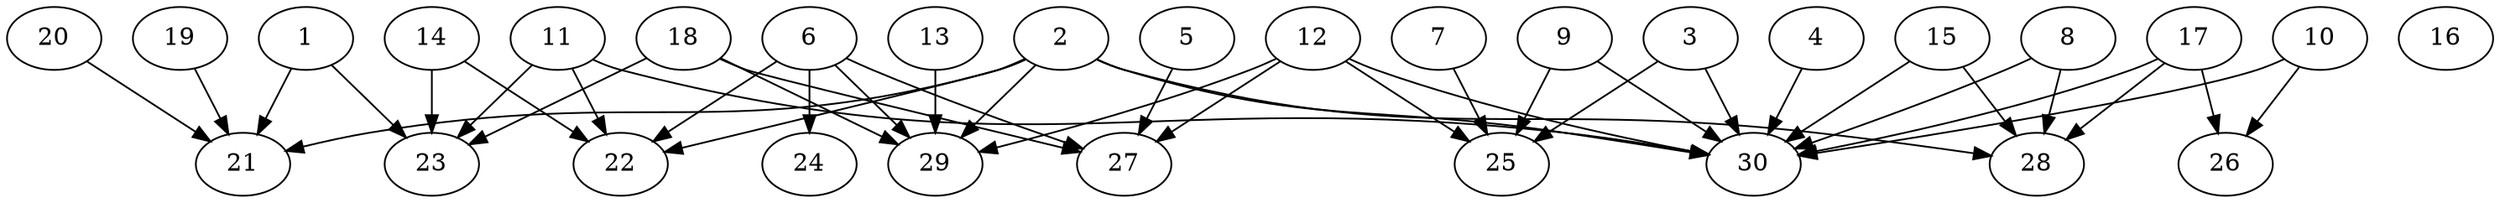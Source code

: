 // DAG automatically generated by daggen at Thu Oct  3 14:04:18 2019
// ./daggen --dot -n 30 --ccr 0.4 --fat 0.9 --regular 0.7 --density 0.5 --mindata 5242880 --maxdata 52428800 
digraph G {
  1 [size="14056960", alpha="0.05", expect_size="5622784"] 
  1 -> 21 [size ="5622784"]
  1 -> 23 [size ="5622784"]
  2 [size="121886720", alpha="0.03", expect_size="48754688"] 
  2 -> 21 [size ="48754688"]
  2 -> 22 [size ="48754688"]
  2 -> 28 [size ="48754688"]
  2 -> 29 [size ="48754688"]
  2 -> 30 [size ="48754688"]
  3 [size="92472320", alpha="0.04", expect_size="36988928"] 
  3 -> 25 [size ="36988928"]
  3 -> 30 [size ="36988928"]
  4 [size="121466880", alpha="0.09", expect_size="48586752"] 
  4 -> 30 [size ="48586752"]
  5 [size="39797760", alpha="0.07", expect_size="15919104"] 
  5 -> 27 [size ="15919104"]
  6 [size="126400000", alpha="0.11", expect_size="50560000"] 
  6 -> 22 [size ="50560000"]
  6 -> 24 [size ="50560000"]
  6 -> 27 [size ="50560000"]
  6 -> 29 [size ="50560000"]
  7 [size="128071680", alpha="0.14", expect_size="51228672"] 
  7 -> 25 [size ="51228672"]
  8 [size="68618240", alpha="0.08", expect_size="27447296"] 
  8 -> 28 [size ="27447296"]
  8 -> 30 [size ="27447296"]
  9 [size="36305920", alpha="0.14", expect_size="14522368"] 
  9 -> 25 [size ="14522368"]
  9 -> 30 [size ="14522368"]
  10 [size="120381440", alpha="0.03", expect_size="48152576"] 
  10 -> 26 [size ="48152576"]
  10 -> 30 [size ="48152576"]
  11 [size="120396800", alpha="0.17", expect_size="48158720"] 
  11 -> 22 [size ="48158720"]
  11 -> 23 [size ="48158720"]
  11 -> 30 [size ="48158720"]
  12 [size="33093120", alpha="0.03", expect_size="13237248"] 
  12 -> 25 [size ="13237248"]
  12 -> 27 [size ="13237248"]
  12 -> 29 [size ="13237248"]
  12 -> 30 [size ="13237248"]
  13 [size="48650240", alpha="0.18", expect_size="19460096"] 
  13 -> 29 [size ="19460096"]
  14 [size="73082880", alpha="0.15", expect_size="29233152"] 
  14 -> 22 [size ="29233152"]
  14 -> 23 [size ="29233152"]
  15 [size="128345600", alpha="0.05", expect_size="51338240"] 
  15 -> 28 [size ="51338240"]
  15 -> 30 [size ="51338240"]
  16 [size="53875200", alpha="0.04", expect_size="21550080"] 
  17 [size="120673280", alpha="0.06", expect_size="48269312"] 
  17 -> 26 [size ="48269312"]
  17 -> 28 [size ="48269312"]
  17 -> 30 [size ="48269312"]
  18 [size="84600320", alpha="0.09", expect_size="33840128"] 
  18 -> 23 [size ="33840128"]
  18 -> 27 [size ="33840128"]
  18 -> 29 [size ="33840128"]
  19 [size="14632960", alpha="0.19", expect_size="5853184"] 
  19 -> 21 [size ="5853184"]
  20 [size="97525760", alpha="0.15", expect_size="39010304"] 
  20 -> 21 [size ="39010304"]
  21 [size="115740160", alpha="0.11", expect_size="46296064"] 
  22 [size="99107840", alpha="0.06", expect_size="39643136"] 
  23 [size="114278400", alpha="0.14", expect_size="45711360"] 
  24 [size="104355840", alpha="0.01", expect_size="41742336"] 
  25 [size="75947520", alpha="0.12", expect_size="30379008"] 
  26 [size="106135040", alpha="0.02", expect_size="42454016"] 
  27 [size="129008640", alpha="0.12", expect_size="51603456"] 
  28 [size="44789760", alpha="0.11", expect_size="17915904"] 
  29 [size="95889920", alpha="0.15", expect_size="38355968"] 
  30 [size="89745920", alpha="0.16", expect_size="35898368"] 
}
